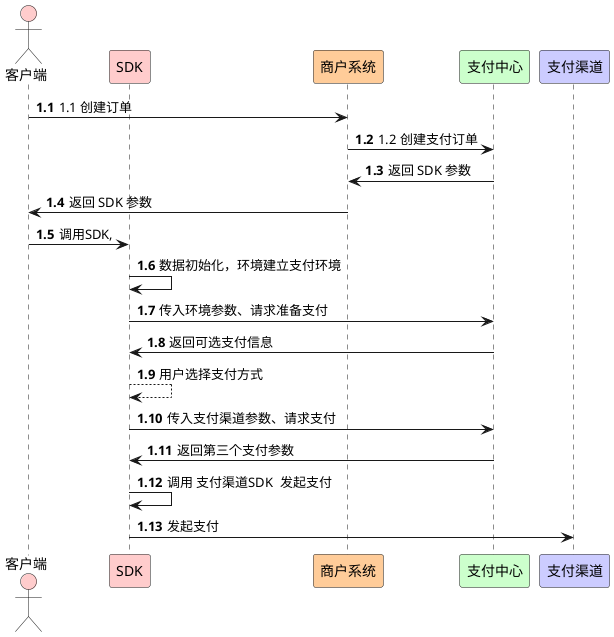 @startuml
'https://plantuml.com/sequence-diagram

actor 客户端 #FFCCCC
participant SDK #FFCCCC
participant 商户系统 #FFCC99
participant 支付中心 #CCFFCC
participant 支付渠道 #CCCCFF





autonumber 1.1

客户端->商户系统: 1.1 创建订单
商户系统->支付中心: 1.2 创建支付订单
支付中心->商户系统: 返回 SDK 参数
商户系统-> 客户端: 返回 SDK 参数
客户端-> SDK : 调用SDK,
SDK-> SDK: 数据初始化，环境建立支付环境
SDK -> 支付中心: 传入环境参数、请求准备支付
支付中心-> SDK : 返回可选支付信息
SDK --> SDK: 用户选择支付方式
SDK-> 支付中心: 传入支付渠道参数、请求支付
支付中心 -> SDK: 返回第三个支付参数
SDK-> SDK : 调用 支付渠道SDK  发起支付
SDK -> 支付渠道: 发起支付




@enduml
